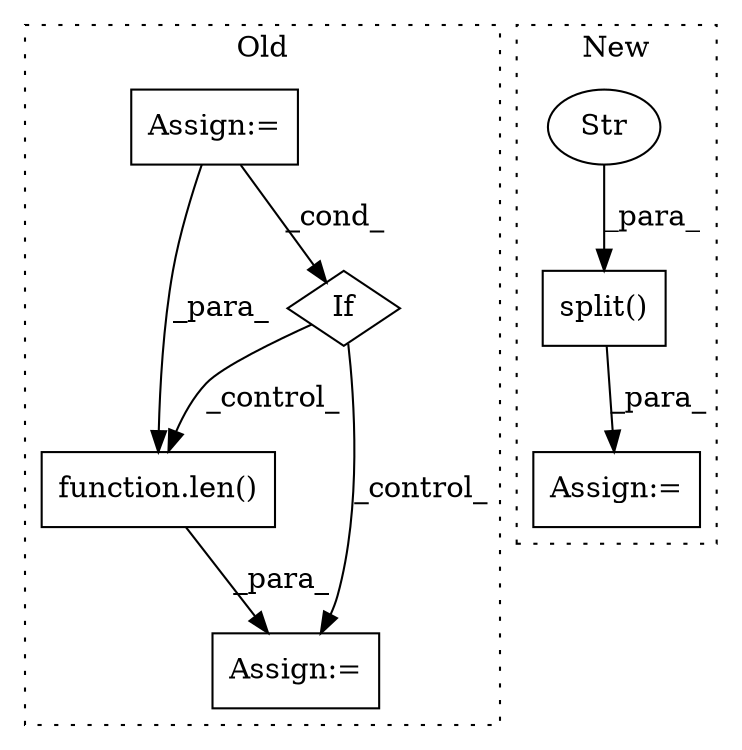 digraph G {
subgraph cluster0 {
1 [label="function.len()" a="75" s="896,904" l="4,1" shape="box"];
5 [label="If" a="96" s="825" l="3" shape="diamond"];
6 [label="Assign:=" a="68" s="793" l="3" shape="box"];
7 [label="Assign:=" a="68" s="892" l="4" shape="box"];
label = "Old";
style="dotted";
}
subgraph cluster1 {
2 [label="split()" a="75" s="109,122" l="10,1" shape="box"];
3 [label="Assign:=" a="68" s="87" l="3" shape="box"];
4 [label="Str" a="66" s="119" l="3" shape="ellipse"];
label = "New";
style="dotted";
}
1 -> 7 [label="_para_"];
2 -> 3 [label="_para_"];
4 -> 2 [label="_para_"];
5 -> 7 [label="_control_"];
5 -> 1 [label="_control_"];
6 -> 1 [label="_para_"];
6 -> 5 [label="_cond_"];
}